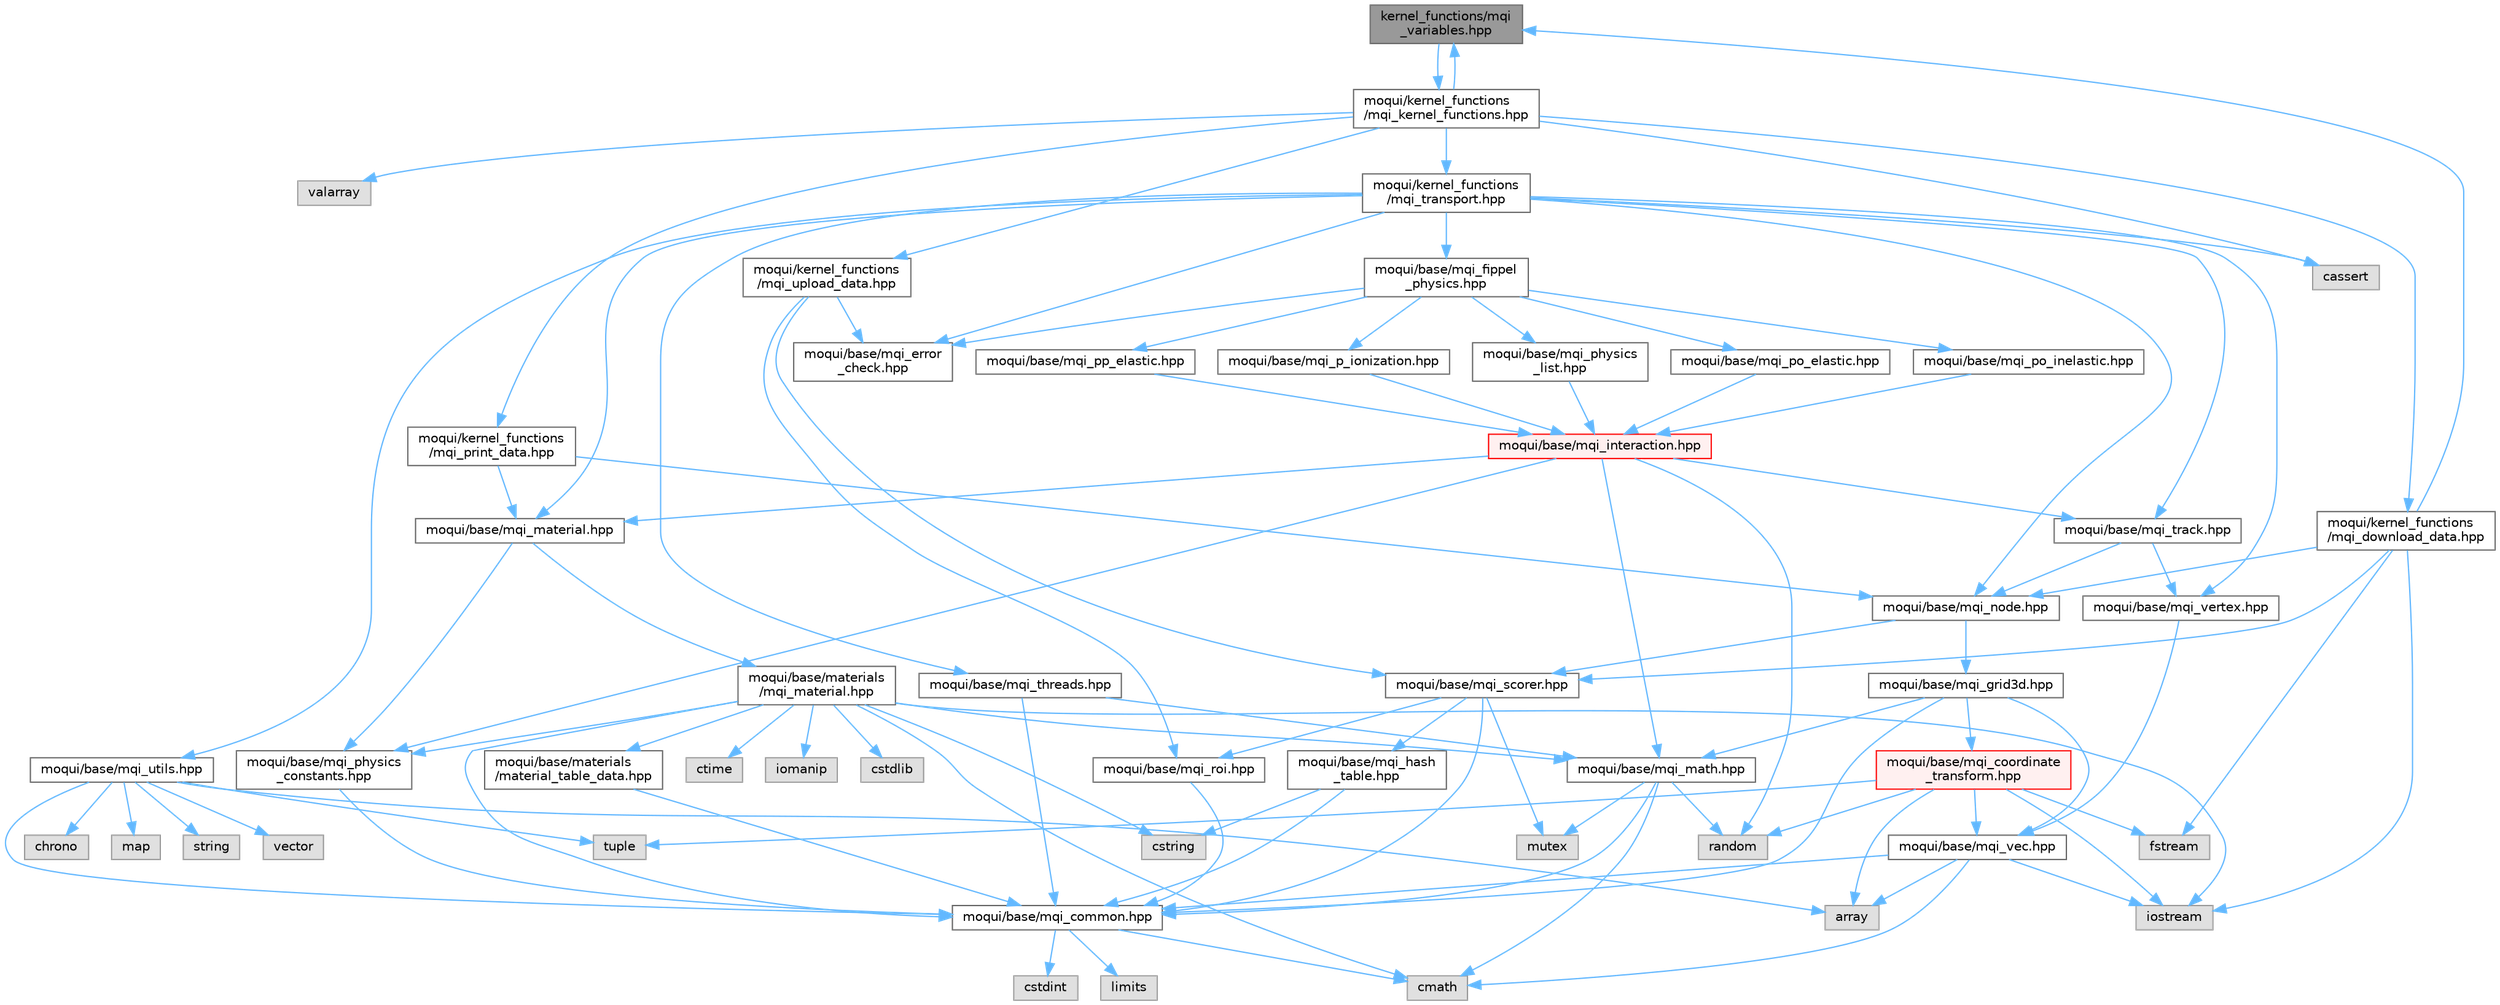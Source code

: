 digraph "kernel_functions/mqi_variables.hpp"
{
 // LATEX_PDF_SIZE
  bgcolor="transparent";
  edge [fontname=Helvetica,fontsize=10,labelfontname=Helvetica,labelfontsize=10];
  node [fontname=Helvetica,fontsize=10,shape=box,height=0.2,width=0.4];
  Node1 [id="Node000001",label="kernel_functions/mqi\l_variables.hpp",height=0.2,width=0.4,color="gray40", fillcolor="grey60", style="filled", fontcolor="black",tooltip="Defines global variables for the Monte Carlo simulation."];
  Node1 -> Node2 [id="edge1_Node000001_Node000002",color="steelblue1",style="solid",tooltip=" "];
  Node2 [id="Node000002",label="moqui/kernel_functions\l/mqi_kernel_functions.hpp",height=0.2,width=0.4,color="grey40", fillcolor="white", style="filled",URL="$mqi__kernel__functions_8hpp.html",tooltip="A convenience header that includes all CUDA kernel-related functions for the Moqui simulation engine."];
  Node2 -> Node3 [id="edge2_Node000002_Node000003",color="steelblue1",style="solid",tooltip=" "];
  Node3 [id="Node000003",label="cassert",height=0.2,width=0.4,color="grey60", fillcolor="#E0E0E0", style="filled",tooltip=" "];
  Node2 -> Node4 [id="edge3_Node000002_Node000004",color="steelblue1",style="solid",tooltip=" "];
  Node4 [id="Node000004",label="valarray",height=0.2,width=0.4,color="grey60", fillcolor="#E0E0E0", style="filled",tooltip=" "];
  Node2 -> Node5 [id="edge4_Node000002_Node000005",color="steelblue1",style="solid",tooltip=" "];
  Node5 [id="Node000005",label="moqui/kernel_functions\l/mqi_download_data.hpp",height=0.2,width=0.4,color="grey40", fillcolor="white", style="filled",URL="$mqi__download__data_8hpp.html",tooltip=" "];
  Node5 -> Node6 [id="edge5_Node000005_Node000006",color="steelblue1",style="solid",tooltip=" "];
  Node6 [id="Node000006",label="fstream",height=0.2,width=0.4,color="grey60", fillcolor="#E0E0E0", style="filled",tooltip=" "];
  Node5 -> Node7 [id="edge6_Node000005_Node000007",color="steelblue1",style="solid",tooltip=" "];
  Node7 [id="Node000007",label="iostream",height=0.2,width=0.4,color="grey60", fillcolor="#E0E0E0", style="filled",tooltip=" "];
  Node5 -> Node8 [id="edge7_Node000005_Node000008",color="steelblue1",style="solid",tooltip=" "];
  Node8 [id="Node000008",label="moqui/base/mqi_node.hpp",height=0.2,width=0.4,color="grey40", fillcolor="white", style="filled",URL="$mqi__node_8hpp.html",tooltip="Defines the node structure for the geometry hierarchy (scene graph)."];
  Node8 -> Node9 [id="edge8_Node000008_Node000009",color="steelblue1",style="solid",tooltip=" "];
  Node9 [id="Node000009",label="moqui/base/mqi_grid3d.hpp",height=0.2,width=0.4,color="grey40", fillcolor="white", style="filled",URL="$mqi__grid3d_8hpp.html",tooltip="Defines a generic 3D rectilinear grid for Monte Carlo transport simulations."];
  Node9 -> Node10 [id="edge9_Node000009_Node000010",color="steelblue1",style="solid",tooltip=" "];
  Node10 [id="Node000010",label="moqui/base/mqi_common.hpp",height=0.2,width=0.4,color="grey40", fillcolor="white", style="filled",URL="$mqi__common_8hpp.html",tooltip="A header file containing common definitions, macros, and type aliases for the project."];
  Node10 -> Node11 [id="edge10_Node000010_Node000011",color="steelblue1",style="solid",tooltip=" "];
  Node11 [id="Node000011",label="cmath",height=0.2,width=0.4,color="grey60", fillcolor="#E0E0E0", style="filled",tooltip=" "];
  Node10 -> Node12 [id="edge11_Node000010_Node000012",color="steelblue1",style="solid",tooltip=" "];
  Node12 [id="Node000012",label="cstdint",height=0.2,width=0.4,color="grey60", fillcolor="#E0E0E0", style="filled",tooltip=" "];
  Node10 -> Node13 [id="edge12_Node000010_Node000013",color="steelblue1",style="solid",tooltip=" "];
  Node13 [id="Node000013",label="limits",height=0.2,width=0.4,color="grey60", fillcolor="#E0E0E0", style="filled",tooltip=" "];
  Node9 -> Node14 [id="edge13_Node000009_Node000014",color="steelblue1",style="solid",tooltip=" "];
  Node14 [id="Node000014",label="moqui/base/mqi_coordinate\l_transform.hpp",height=0.2,width=0.4,color="red", fillcolor="#FFF0F0", style="filled",URL="$mqi__coordinate__transform_8hpp.html",tooltip="Defines a class for mapping points and vectors between different coordinate systems."];
  Node14 -> Node15 [id="edge14_Node000014_Node000015",color="steelblue1",style="solid",tooltip=" "];
  Node15 [id="Node000015",label="array",height=0.2,width=0.4,color="grey60", fillcolor="#E0E0E0", style="filled",tooltip=" "];
  Node14 -> Node6 [id="edge15_Node000014_Node000006",color="steelblue1",style="solid",tooltip=" "];
  Node14 -> Node7 [id="edge16_Node000014_Node000007",color="steelblue1",style="solid",tooltip=" "];
  Node14 -> Node17 [id="edge17_Node000014_Node000017",color="steelblue1",style="solid",tooltip=" "];
  Node17 [id="Node000017",label="random",height=0.2,width=0.4,color="grey60", fillcolor="#E0E0E0", style="filled",tooltip=" "];
  Node14 -> Node18 [id="edge18_Node000014_Node000018",color="steelblue1",style="solid",tooltip=" "];
  Node18 [id="Node000018",label="tuple",height=0.2,width=0.4,color="grey60", fillcolor="#E0E0E0", style="filled",tooltip=" "];
  Node14 -> Node22 [id="edge19_Node000014_Node000022",color="steelblue1",style="solid",tooltip=" "];
  Node22 [id="Node000022",label="moqui/base/mqi_vec.hpp",height=0.2,width=0.4,color="grey40", fillcolor="white", style="filled",URL="$mqi__vec_8hpp.html",tooltip=" "];
  Node22 -> Node15 [id="edge20_Node000022_Node000015",color="steelblue1",style="solid",tooltip=" "];
  Node22 -> Node11 [id="edge21_Node000022_Node000011",color="steelblue1",style="solid",tooltip=" "];
  Node22 -> Node7 [id="edge22_Node000022_Node000007",color="steelblue1",style="solid",tooltip=" "];
  Node22 -> Node10 [id="edge23_Node000022_Node000010",color="steelblue1",style="solid",tooltip=" "];
  Node9 -> Node20 [id="edge24_Node000009_Node000020",color="steelblue1",style="solid",tooltip=" "];
  Node20 [id="Node000020",label="moqui/base/mqi_math.hpp",height=0.2,width=0.4,color="grey40", fillcolor="white", style="filled",URL="$mqi__math_8hpp.html",tooltip="Defines mathematical constants and functions for both CPU and CUDA execution."];
  Node20 -> Node10 [id="edge25_Node000020_Node000010",color="steelblue1",style="solid",tooltip=" "];
  Node20 -> Node11 [id="edge26_Node000020_Node000011",color="steelblue1",style="solid",tooltip=" "];
  Node20 -> Node21 [id="edge27_Node000020_Node000021",color="steelblue1",style="solid",tooltip=" "];
  Node21 [id="Node000021",label="mutex",height=0.2,width=0.4,color="grey60", fillcolor="#E0E0E0", style="filled",tooltip=" "];
  Node20 -> Node17 [id="edge28_Node000020_Node000017",color="steelblue1",style="solid",tooltip=" "];
  Node9 -> Node22 [id="edge29_Node000009_Node000022",color="steelblue1",style="solid",tooltip=" "];
  Node8 -> Node23 [id="edge30_Node000008_Node000023",color="steelblue1",style="solid",tooltip=" "];
  Node23 [id="Node000023",label="moqui/base/mqi_scorer.hpp",height=0.2,width=0.4,color="grey40", fillcolor="white", style="filled",URL="$mqi__scorer_8hpp.html",tooltip=" "];
  Node23 -> Node21 [id="edge31_Node000023_Node000021",color="steelblue1",style="solid",tooltip=" "];
  Node23 -> Node10 [id="edge32_Node000023_Node000010",color="steelblue1",style="solid",tooltip=" "];
  Node23 -> Node24 [id="edge33_Node000023_Node000024",color="steelblue1",style="solid",tooltip=" "];
  Node24 [id="Node000024",label="moqui/base/mqi_hash\l_table.hpp",height=0.2,width=0.4,color="grey40", fillcolor="white", style="filled",URL="$mqi__hash__table_8hpp.html",tooltip="Defines the basic data structures and utility functions for a simple hash table."];
  Node24 -> Node25 [id="edge34_Node000024_Node000025",color="steelblue1",style="solid",tooltip=" "];
  Node25 [id="Node000025",label="cstring",height=0.2,width=0.4,color="grey60", fillcolor="#E0E0E0", style="filled",tooltip=" "];
  Node24 -> Node10 [id="edge35_Node000024_Node000010",color="steelblue1",style="solid",tooltip=" "];
  Node23 -> Node26 [id="edge36_Node000023_Node000026",color="steelblue1",style="solid",tooltip=" "];
  Node26 [id="Node000026",label="moqui/base/mqi_roi.hpp",height=0.2,width=0.4,color="grey40", fillcolor="white", style="filled",URL="$mqi__roi_8hpp.html",tooltip=" "];
  Node26 -> Node10 [id="edge37_Node000026_Node000010",color="steelblue1",style="solid",tooltip=" "];
  Node5 -> Node23 [id="edge38_Node000005_Node000023",color="steelblue1",style="solid",tooltip=" "];
  Node5 -> Node1 [id="edge39_Node000005_Node000001",color="steelblue1",style="solid",tooltip=" "];
  Node2 -> Node27 [id="edge40_Node000002_Node000027",color="steelblue1",style="solid",tooltip=" "];
  Node27 [id="Node000027",label="moqui/kernel_functions\l/mqi_print_data.hpp",height=0.2,width=0.4,color="grey40", fillcolor="white", style="filled",URL="$mqi__print__data_8hpp.html",tooltip=" "];
  Node27 -> Node28 [id="edge41_Node000027_Node000028",color="steelblue1",style="solid",tooltip=" "];
  Node28 [id="Node000028",label="moqui/base/mqi_material.hpp",height=0.2,width=0.4,color="grey40", fillcolor="white", style="filled",URL="$mqi__material_8hpp.html",tooltip="Includes the necessary headers for material definitions."];
  Node28 -> Node29 [id="edge42_Node000028_Node000029",color="steelblue1",style="solid",tooltip=" "];
  Node29 [id="Node000029",label="moqui/base/materials\l/mqi_material.hpp",height=0.2,width=0.4,color="grey40", fillcolor="white", style="filled",URL="$materials_2mqi__material_8hpp.html",tooltip="This file defines the base class for materials and specific material implementations."];
  Node29 -> Node10 [id="edge43_Node000029_Node000010",color="steelblue1",style="solid",tooltip=" "];
  Node29 -> Node20 [id="edge44_Node000029_Node000020",color="steelblue1",style="solid",tooltip=" "];
  Node29 -> Node30 [id="edge45_Node000029_Node000030",color="steelblue1",style="solid",tooltip=" "];
  Node30 [id="Node000030",label="moqui/base/mqi_physics\l_constants.hpp",height=0.2,width=0.4,color="grey40", fillcolor="white", style="filled",URL="$mqi__physics__constants_8hpp.html",tooltip="Defines a struct containing fundamental physical constants and unit conversions."];
  Node30 -> Node10 [id="edge46_Node000030_Node000010",color="steelblue1",style="solid",tooltip=" "];
  Node29 -> Node31 [id="edge47_Node000029_Node000031",color="steelblue1",style="solid",tooltip=" "];
  Node31 [id="Node000031",label="moqui/base/materials\l/material_table_data.hpp",height=0.2,width=0.4,color="grey40", fillcolor="white", style="filled",URL="$material__table__data_8hpp.html",tooltip="This file contains pre-calculated tables for stopping power ratios."];
  Node31 -> Node10 [id="edge48_Node000031_Node000010",color="steelblue1",style="solid",tooltip=" "];
  Node29 -> Node11 [id="edge49_Node000029_Node000011",color="steelblue1",style="solid",tooltip=" "];
  Node29 -> Node32 [id="edge50_Node000029_Node000032",color="steelblue1",style="solid",tooltip=" "];
  Node32 [id="Node000032",label="cstdlib",height=0.2,width=0.4,color="grey60", fillcolor="#E0E0E0", style="filled",tooltip=" "];
  Node29 -> Node25 [id="edge51_Node000029_Node000025",color="steelblue1",style="solid",tooltip=" "];
  Node29 -> Node33 [id="edge52_Node000029_Node000033",color="steelblue1",style="solid",tooltip=" "];
  Node33 [id="Node000033",label="ctime",height=0.2,width=0.4,color="grey60", fillcolor="#E0E0E0", style="filled",tooltip=" "];
  Node29 -> Node34 [id="edge53_Node000029_Node000034",color="steelblue1",style="solid",tooltip=" "];
  Node34 [id="Node000034",label="iomanip",height=0.2,width=0.4,color="grey60", fillcolor="#E0E0E0", style="filled",tooltip=" "];
  Node29 -> Node7 [id="edge54_Node000029_Node000007",color="steelblue1",style="solid",tooltip=" "];
  Node28 -> Node30 [id="edge55_Node000028_Node000030",color="steelblue1",style="solid",tooltip=" "];
  Node27 -> Node8 [id="edge56_Node000027_Node000008",color="steelblue1",style="solid",tooltip=" "];
  Node2 -> Node35 [id="edge57_Node000002_Node000035",color="steelblue1",style="solid",tooltip=" "];
  Node35 [id="Node000035",label="moqui/kernel_functions\l/mqi_transport.hpp",height=0.2,width=0.4,color="grey40", fillcolor="white", style="filled",URL="$mqi__transport_8hpp.html",tooltip=" "];
  Node35 -> Node36 [id="edge58_Node000035_Node000036",color="steelblue1",style="solid",tooltip=" "];
  Node36 [id="Node000036",label="moqui/base/mqi_error\l_check.hpp",height=0.2,width=0.4,color="grey40", fillcolor="white", style="filled",URL="$mqi__error__check_8hpp.html",tooltip="Defines error-checking utilities for CUDA operations."];
  Node35 -> Node37 [id="edge59_Node000035_Node000037",color="steelblue1",style="solid",tooltip=" "];
  Node37 [id="Node000037",label="moqui/base/mqi_fippel\l_physics.hpp",height=0.2,width=0.4,color="grey40", fillcolor="white", style="filled",URL="$mqi__fippel__physics_8hpp.html",tooltip="Implements a \"physics list\" for proton transport based on the Fippel model."];
  Node37 -> Node36 [id="edge60_Node000037_Node000036",color="steelblue1",style="solid",tooltip=" "];
  Node37 -> Node38 [id="edge61_Node000037_Node000038",color="steelblue1",style="solid",tooltip=" "];
  Node38 [id="Node000038",label="moqui/base/mqi_p_ionization.hpp",height=0.2,width=0.4,color="grey40", fillcolor="white", style="filled",URL="$mqi__p__ionization_8hpp.html",tooltip="Defines the proton ionization interaction model using tabulated data."];
  Node38 -> Node39 [id="edge62_Node000038_Node000039",color="steelblue1",style="solid",tooltip=" "];
  Node39 [id="Node000039",label="moqui/base/mqi_interaction.hpp",height=0.2,width=0.4,color="red", fillcolor="#FFF0F0", style="filled",URL="$mqi__interaction_8hpp.html",tooltip="Defines the abstract base class for all physics interaction models."];
  Node39 -> Node17 [id="edge63_Node000039_Node000017",color="steelblue1",style="solid",tooltip=" "];
  Node39 -> Node28 [id="edge64_Node000039_Node000028",color="steelblue1",style="solid",tooltip=" "];
  Node39 -> Node20 [id="edge65_Node000039_Node000020",color="steelblue1",style="solid",tooltip=" "];
  Node39 -> Node30 [id="edge66_Node000039_Node000030",color="steelblue1",style="solid",tooltip=" "];
  Node39 -> Node41 [id="edge67_Node000039_Node000041",color="steelblue1",style="solid",tooltip=" "];
  Node41 [id="Node000041",label="moqui/base/mqi_track.hpp",height=0.2,width=0.4,color="grey40", fillcolor="white", style="filled",URL="$mqi__track_8hpp.html",tooltip=" "];
  Node41 -> Node8 [id="edge68_Node000041_Node000008",color="steelblue1",style="solid",tooltip=" "];
  Node41 -> Node42 [id="edge69_Node000041_Node000042",color="steelblue1",style="solid",tooltip=" "];
  Node42 [id="Node000042",label="moqui/base/mqi_vertex.hpp",height=0.2,width=0.4,color="grey40", fillcolor="white", style="filled",URL="$mqi__vertex_8hpp.html",tooltip=" "];
  Node42 -> Node22 [id="edge70_Node000042_Node000022",color="steelblue1",style="solid",tooltip=" "];
  Node37 -> Node44 [id="edge71_Node000037_Node000044",color="steelblue1",style="solid",tooltip=" "];
  Node44 [id="Node000044",label="moqui/base/mqi_physics\l_list.hpp",height=0.2,width=0.4,color="grey40", fillcolor="white", style="filled",URL="$mqi__physics__list_8hpp.html",tooltip="Defines structures and classes for managing physics processes and parameters."];
  Node44 -> Node39 [id="edge72_Node000044_Node000039",color="steelblue1",style="solid",tooltip=" "];
  Node37 -> Node45 [id="edge73_Node000037_Node000045",color="steelblue1",style="solid",tooltip=" "];
  Node45 [id="Node000045",label="moqui/base/mqi_po_elastic.hpp",height=0.2,width=0.4,color="grey40", fillcolor="white", style="filled",URL="$mqi__po__elastic_8hpp.html",tooltip="Defines the proton-oxygen elastic scattering interaction models."];
  Node45 -> Node39 [id="edge74_Node000045_Node000039",color="steelblue1",style="solid",tooltip=" "];
  Node37 -> Node46 [id="edge75_Node000037_Node000046",color="steelblue1",style="solid",tooltip=" "];
  Node46 [id="Node000046",label="moqui/base/mqi_po_inelastic.hpp",height=0.2,width=0.4,color="grey40", fillcolor="white", style="filled",URL="$mqi__po__inelastic_8hpp.html",tooltip=" "];
  Node46 -> Node39 [id="edge76_Node000046_Node000039",color="steelblue1",style="solid",tooltip=" "];
  Node37 -> Node47 [id="edge77_Node000037_Node000047",color="steelblue1",style="solid",tooltip=" "];
  Node47 [id="Node000047",label="moqui/base/mqi_pp_elastic.hpp",height=0.2,width=0.4,color="grey40", fillcolor="white", style="filled",URL="$mqi__pp__elastic_8hpp.html",tooltip=" "];
  Node47 -> Node39 [id="edge78_Node000047_Node000039",color="steelblue1",style="solid",tooltip=" "];
  Node35 -> Node28 [id="edge79_Node000035_Node000028",color="steelblue1",style="solid",tooltip=" "];
  Node35 -> Node8 [id="edge80_Node000035_Node000008",color="steelblue1",style="solid",tooltip=" "];
  Node35 -> Node48 [id="edge81_Node000035_Node000048",color="steelblue1",style="solid",tooltip=" "];
  Node48 [id="Node000048",label="moqui/base/mqi_threads.hpp",height=0.2,width=0.4,color="grey40", fillcolor="white", style="filled",URL="$mqi__threads_8hpp.html",tooltip=" "];
  Node48 -> Node10 [id="edge82_Node000048_Node000010",color="steelblue1",style="solid",tooltip=" "];
  Node48 -> Node20 [id="edge83_Node000048_Node000020",color="steelblue1",style="solid",tooltip=" "];
  Node35 -> Node41 [id="edge84_Node000035_Node000041",color="steelblue1",style="solid",tooltip=" "];
  Node35 -> Node49 [id="edge85_Node000035_Node000049",color="steelblue1",style="solid",tooltip=" "];
  Node49 [id="Node000049",label="moqui/base/mqi_utils.hpp",height=0.2,width=0.4,color="grey40", fillcolor="white", style="filled",URL="$mqi__utils_8hpp.html",tooltip=" "];
  Node49 -> Node15 [id="edge86_Node000049_Node000015",color="steelblue1",style="solid",tooltip=" "];
  Node49 -> Node50 [id="edge87_Node000049_Node000050",color="steelblue1",style="solid",tooltip=" "];
  Node50 [id="Node000050",label="chrono",height=0.2,width=0.4,color="grey60", fillcolor="#E0E0E0", style="filled",tooltip=" "];
  Node49 -> Node51 [id="edge88_Node000049_Node000051",color="steelblue1",style="solid",tooltip=" "];
  Node51 [id="Node000051",label="map",height=0.2,width=0.4,color="grey60", fillcolor="#E0E0E0", style="filled",tooltip=" "];
  Node49 -> Node10 [id="edge89_Node000049_Node000010",color="steelblue1",style="solid",tooltip=" "];
  Node49 -> Node52 [id="edge90_Node000049_Node000052",color="steelblue1",style="solid",tooltip=" "];
  Node52 [id="Node000052",label="string",height=0.2,width=0.4,color="grey60", fillcolor="#E0E0E0", style="filled",tooltip=" "];
  Node49 -> Node18 [id="edge91_Node000049_Node000018",color="steelblue1",style="solid",tooltip=" "];
  Node49 -> Node53 [id="edge92_Node000049_Node000053",color="steelblue1",style="solid",tooltip=" "];
  Node53 [id="Node000053",label="vector",height=0.2,width=0.4,color="grey60", fillcolor="#E0E0E0", style="filled",tooltip=" "];
  Node35 -> Node42 [id="edge93_Node000035_Node000042",color="steelblue1",style="solid",tooltip=" "];
  Node35 -> Node3 [id="edge94_Node000035_Node000003",color="steelblue1",style="solid",tooltip=" "];
  Node2 -> Node54 [id="edge95_Node000002_Node000054",color="steelblue1",style="solid",tooltip=" "];
  Node54 [id="Node000054",label="moqui/kernel_functions\l/mqi_upload_data.hpp",height=0.2,width=0.4,color="grey40", fillcolor="white", style="filled",URL="$mqi__upload__data_8hpp.html",tooltip=" "];
  Node54 -> Node36 [id="edge96_Node000054_Node000036",color="steelblue1",style="solid",tooltip=" "];
  Node54 -> Node26 [id="edge97_Node000054_Node000026",color="steelblue1",style="solid",tooltip=" "];
  Node54 -> Node23 [id="edge98_Node000054_Node000023",color="steelblue1",style="solid",tooltip=" "];
  Node2 -> Node1 [id="edge99_Node000002_Node000001",color="steelblue1",style="solid",tooltip=" "];
}
